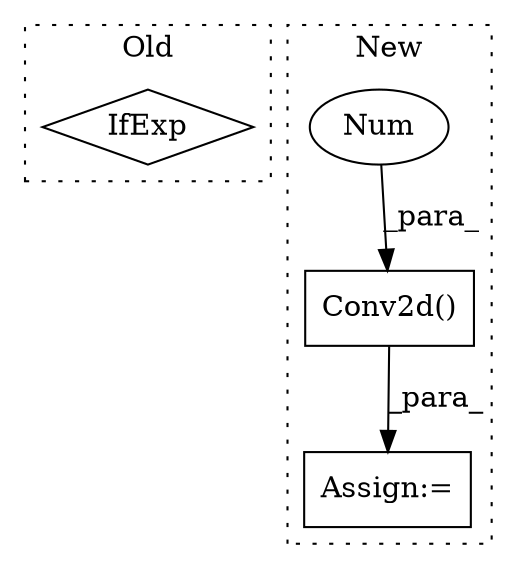 digraph G {
subgraph cluster0 {
1 [label="IfExp" a="51" s="8750,8774" l="4,6" shape="diamond"];
label = "Old";
style="dotted";
}
subgraph cluster1 {
2 [label="Conv2d()" a="75" s="6304,6335" l="10,14" shape="box"];
3 [label="Assign:=" a="68" s="6301" l="3" shape="box"];
4 [label="Num" a="76" s="6334" l="1" shape="ellipse"];
label = "New";
style="dotted";
}
2 -> 3 [label="_para_"];
4 -> 2 [label="_para_"];
}